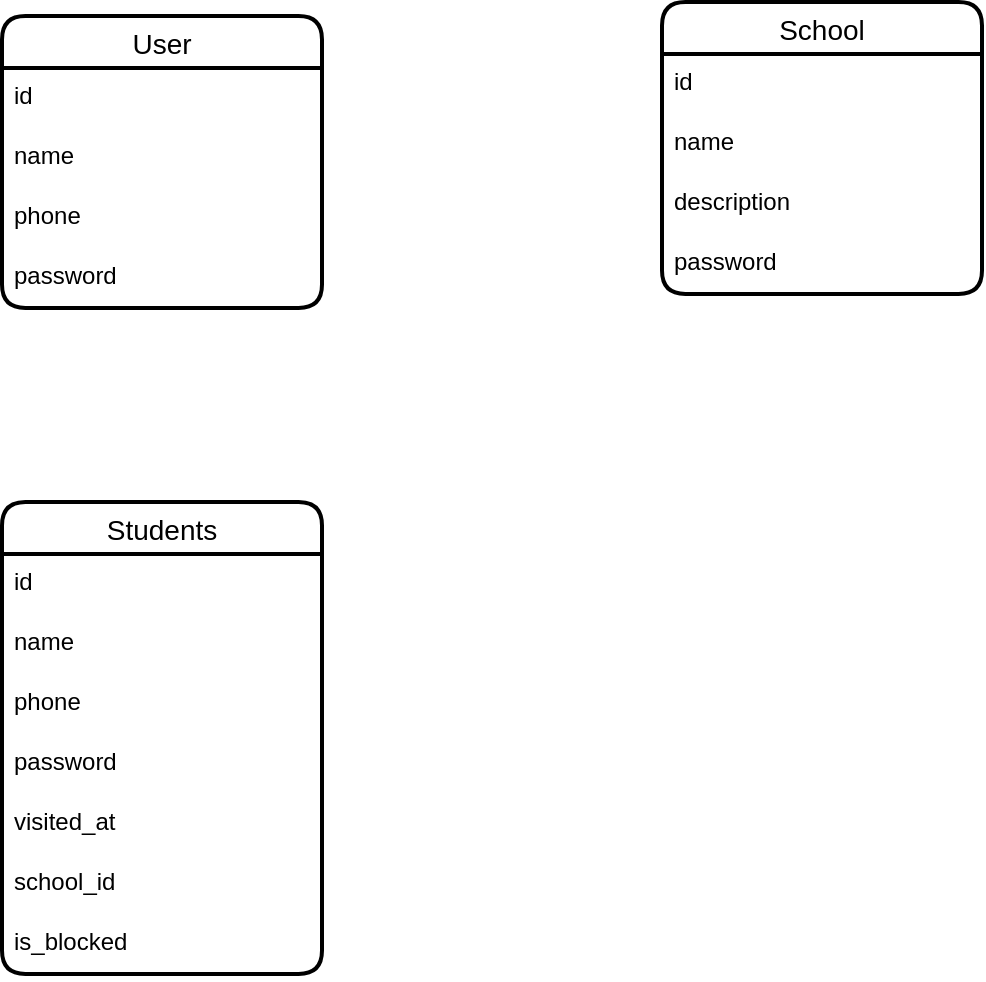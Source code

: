 <mxfile version="22.1.11" type="github">
  <diagram name="Страница — 1" id="v7oM--o3gV5WJEw0xlFY">
    <mxGraphModel dx="1195" dy="615" grid="1" gridSize="10" guides="1" tooltips="1" connect="1" arrows="1" fold="1" page="1" pageScale="1" pageWidth="827" pageHeight="1169" math="0" shadow="0">
      <root>
        <mxCell id="0" />
        <mxCell id="1" parent="0" />
        <mxCell id="oS03hcmnEaacrs_FGBQ0-1" value="User" style="swimlane;fontStyle=0;childLayout=stackLayout;horizontal=1;startSize=26;horizontalStack=0;resizeParent=1;resizeParentMax=0;resizeLast=0;collapsible=1;marginBottom=0;align=center;fontSize=14;strokeWidth=2;rounded=1;shadow=0;glass=0;swimlaneLine=1;" vertex="1" parent="1">
          <mxGeometry x="270" y="417" width="160" height="146" as="geometry" />
        </mxCell>
        <mxCell id="oS03hcmnEaacrs_FGBQ0-2" value="id" style="text;strokeColor=none;fillColor=none;spacingLeft=4;spacingRight=4;overflow=hidden;rotatable=0;points=[[0,0.5],[1,0.5]];portConstraint=eastwest;fontSize=12;whiteSpace=wrap;html=1;" vertex="1" parent="oS03hcmnEaacrs_FGBQ0-1">
          <mxGeometry y="26" width="160" height="30" as="geometry" />
        </mxCell>
        <mxCell id="oS03hcmnEaacrs_FGBQ0-3" value="name" style="text;strokeColor=none;fillColor=none;spacingLeft=4;spacingRight=4;overflow=hidden;rotatable=0;points=[[0,0.5],[1,0.5]];portConstraint=eastwest;fontSize=12;whiteSpace=wrap;html=1;" vertex="1" parent="oS03hcmnEaacrs_FGBQ0-1">
          <mxGeometry y="56" width="160" height="30" as="geometry" />
        </mxCell>
        <mxCell id="oS03hcmnEaacrs_FGBQ0-4" value="phone" style="text;strokeColor=none;fillColor=none;spacingLeft=4;spacingRight=4;overflow=hidden;rotatable=0;points=[[0,0.5],[1,0.5]];portConstraint=eastwest;fontSize=12;whiteSpace=wrap;html=1;" vertex="1" parent="oS03hcmnEaacrs_FGBQ0-1">
          <mxGeometry y="86" width="160" height="30" as="geometry" />
        </mxCell>
        <mxCell id="oS03hcmnEaacrs_FGBQ0-5" value="password" style="text;strokeColor=none;fillColor=none;spacingLeft=4;spacingRight=4;overflow=hidden;rotatable=0;points=[[0,0.5],[1,0.5]];portConstraint=eastwest;fontSize=12;whiteSpace=wrap;html=1;" vertex="1" parent="oS03hcmnEaacrs_FGBQ0-1">
          <mxGeometry y="116" width="160" height="30" as="geometry" />
        </mxCell>
        <mxCell id="oS03hcmnEaacrs_FGBQ0-7" value="School" style="swimlane;fontStyle=0;childLayout=stackLayout;horizontal=1;startSize=26;horizontalStack=0;resizeParent=1;resizeParentMax=0;resizeLast=0;collapsible=1;marginBottom=0;align=center;fontSize=14;strokeWidth=2;rounded=1;shadow=0;glass=0;swimlaneLine=1;" vertex="1" parent="1">
          <mxGeometry x="600" y="410" width="160" height="146" as="geometry" />
        </mxCell>
        <mxCell id="oS03hcmnEaacrs_FGBQ0-8" value="id" style="text;strokeColor=none;fillColor=none;spacingLeft=4;spacingRight=4;overflow=hidden;rotatable=0;points=[[0,0.5],[1,0.5]];portConstraint=eastwest;fontSize=12;whiteSpace=wrap;html=1;" vertex="1" parent="oS03hcmnEaacrs_FGBQ0-7">
          <mxGeometry y="26" width="160" height="30" as="geometry" />
        </mxCell>
        <mxCell id="oS03hcmnEaacrs_FGBQ0-9" value="name" style="text;strokeColor=none;fillColor=none;spacingLeft=4;spacingRight=4;overflow=hidden;rotatable=0;points=[[0,0.5],[1,0.5]];portConstraint=eastwest;fontSize=12;whiteSpace=wrap;html=1;" vertex="1" parent="oS03hcmnEaacrs_FGBQ0-7">
          <mxGeometry y="56" width="160" height="30" as="geometry" />
        </mxCell>
        <mxCell id="oS03hcmnEaacrs_FGBQ0-10" value="description" style="text;strokeColor=none;fillColor=none;spacingLeft=4;spacingRight=4;overflow=hidden;rotatable=0;points=[[0,0.5],[1,0.5]];portConstraint=eastwest;fontSize=12;whiteSpace=wrap;html=1;" vertex="1" parent="oS03hcmnEaacrs_FGBQ0-7">
          <mxGeometry y="86" width="160" height="30" as="geometry" />
        </mxCell>
        <mxCell id="oS03hcmnEaacrs_FGBQ0-11" value="password" style="text;strokeColor=none;fillColor=none;spacingLeft=4;spacingRight=4;overflow=hidden;rotatable=0;points=[[0,0.5],[1,0.5]];portConstraint=eastwest;fontSize=12;whiteSpace=wrap;html=1;" vertex="1" parent="oS03hcmnEaacrs_FGBQ0-7">
          <mxGeometry y="116" width="160" height="30" as="geometry" />
        </mxCell>
        <mxCell id="oS03hcmnEaacrs_FGBQ0-12" value="Students" style="swimlane;fontStyle=0;childLayout=stackLayout;horizontal=1;startSize=26;horizontalStack=0;resizeParent=1;resizeParentMax=0;resizeLast=0;collapsible=1;marginBottom=0;align=center;fontSize=14;strokeWidth=2;rounded=1;shadow=0;glass=0;swimlaneLine=1;" vertex="1" parent="1">
          <mxGeometry x="270" y="660" width="160" height="236" as="geometry" />
        </mxCell>
        <mxCell id="oS03hcmnEaacrs_FGBQ0-13" value="id" style="text;strokeColor=none;fillColor=none;spacingLeft=4;spacingRight=4;overflow=hidden;rotatable=0;points=[[0,0.5],[1,0.5]];portConstraint=eastwest;fontSize=12;whiteSpace=wrap;html=1;" vertex="1" parent="oS03hcmnEaacrs_FGBQ0-12">
          <mxGeometry y="26" width="160" height="30" as="geometry" />
        </mxCell>
        <mxCell id="oS03hcmnEaacrs_FGBQ0-14" value="name" style="text;strokeColor=none;fillColor=none;spacingLeft=4;spacingRight=4;overflow=hidden;rotatable=0;points=[[0,0.5],[1,0.5]];portConstraint=eastwest;fontSize=12;whiteSpace=wrap;html=1;" vertex="1" parent="oS03hcmnEaacrs_FGBQ0-12">
          <mxGeometry y="56" width="160" height="30" as="geometry" />
        </mxCell>
        <mxCell id="oS03hcmnEaacrs_FGBQ0-15" value="phone" style="text;strokeColor=none;fillColor=none;spacingLeft=4;spacingRight=4;overflow=hidden;rotatable=0;points=[[0,0.5],[1,0.5]];portConstraint=eastwest;fontSize=12;whiteSpace=wrap;html=1;" vertex="1" parent="oS03hcmnEaacrs_FGBQ0-12">
          <mxGeometry y="86" width="160" height="30" as="geometry" />
        </mxCell>
        <mxCell id="oS03hcmnEaacrs_FGBQ0-16" value="password" style="text;strokeColor=none;fillColor=none;spacingLeft=4;spacingRight=4;overflow=hidden;rotatable=0;points=[[0,0.5],[1,0.5]];portConstraint=eastwest;fontSize=12;whiteSpace=wrap;html=1;" vertex="1" parent="oS03hcmnEaacrs_FGBQ0-12">
          <mxGeometry y="116" width="160" height="30" as="geometry" />
        </mxCell>
        <mxCell id="oS03hcmnEaacrs_FGBQ0-17" value="visited_at" style="text;strokeColor=none;fillColor=none;spacingLeft=4;spacingRight=4;overflow=hidden;rotatable=0;points=[[0,0.5],[1,0.5]];portConstraint=eastwest;fontSize=12;whiteSpace=wrap;html=1;" vertex="1" parent="oS03hcmnEaacrs_FGBQ0-12">
          <mxGeometry y="146" width="160" height="30" as="geometry" />
        </mxCell>
        <mxCell id="oS03hcmnEaacrs_FGBQ0-18" value="school_id" style="text;strokeColor=none;fillColor=none;spacingLeft=4;spacingRight=4;overflow=hidden;rotatable=0;points=[[0,0.5],[1,0.5]];portConstraint=eastwest;fontSize=12;whiteSpace=wrap;html=1;" vertex="1" parent="oS03hcmnEaacrs_FGBQ0-12">
          <mxGeometry y="176" width="160" height="30" as="geometry" />
        </mxCell>
        <mxCell id="oS03hcmnEaacrs_FGBQ0-19" value="is_blocked" style="text;strokeColor=none;fillColor=none;spacingLeft=4;spacingRight=4;overflow=hidden;rotatable=0;points=[[0,0.5],[1,0.5]];portConstraint=eastwest;fontSize=12;whiteSpace=wrap;html=1;" vertex="1" parent="oS03hcmnEaacrs_FGBQ0-12">
          <mxGeometry y="206" width="160" height="30" as="geometry" />
        </mxCell>
      </root>
    </mxGraphModel>
  </diagram>
</mxfile>
